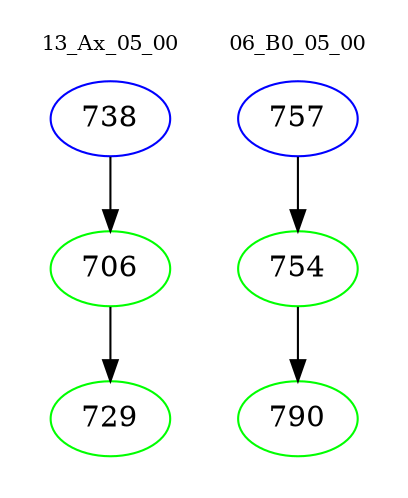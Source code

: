 digraph{
subgraph cluster_0 {
color = white
label = "13_Ax_05_00";
fontsize=10;
T0_738 [label="738", color="blue"]
T0_738 -> T0_706 [color="black"]
T0_706 [label="706", color="green"]
T0_706 -> T0_729 [color="black"]
T0_729 [label="729", color="green"]
}
subgraph cluster_1 {
color = white
label = "06_B0_05_00";
fontsize=10;
T1_757 [label="757", color="blue"]
T1_757 -> T1_754 [color="black"]
T1_754 [label="754", color="green"]
T1_754 -> T1_790 [color="black"]
T1_790 [label="790", color="green"]
}
}
